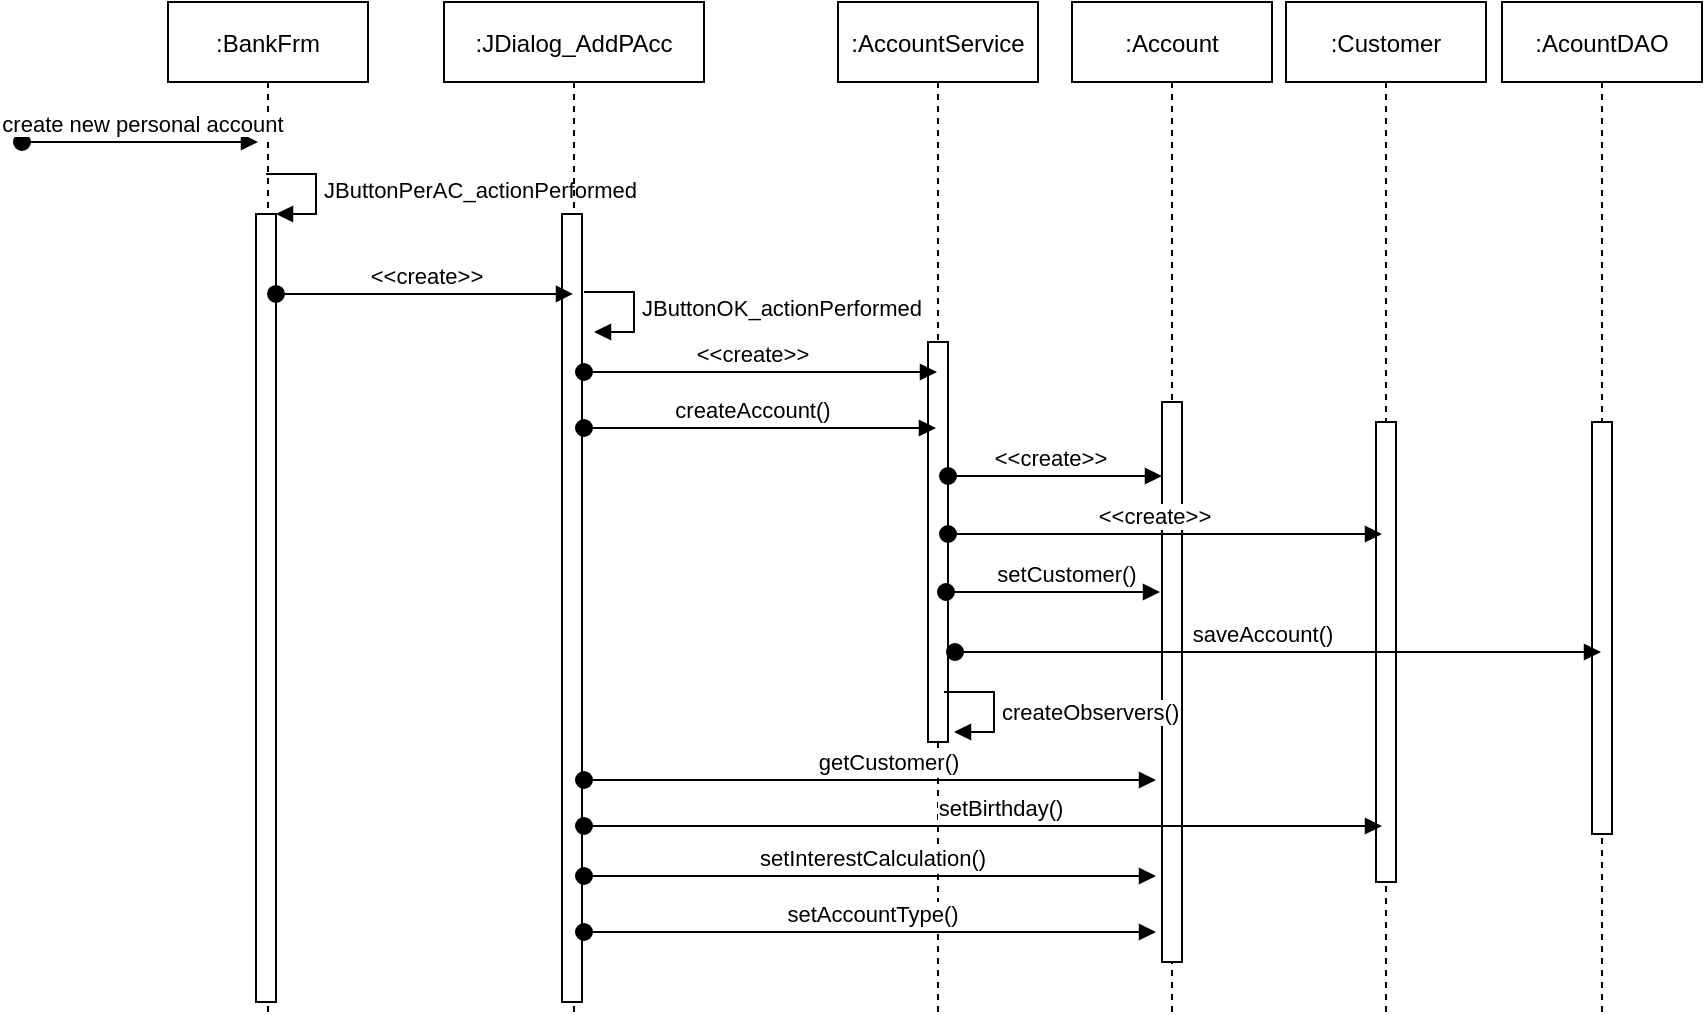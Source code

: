 <mxfile version="13.9.9" type="device"><diagram id="kgpKYQtTHZ0yAKxKKP6v" name="Page-1"><mxGraphModel dx="2959" dy="492" grid="1" gridSize="10" guides="1" tooltips="1" connect="1" arrows="1" fold="1" page="1" pageScale="1" pageWidth="850" pageHeight="1100" math="0" shadow="0"><root><mxCell id="0"/><mxCell id="1" parent="0"/><mxCell id="3nuBFxr9cyL0pnOWT2aG-1" value=":AccountService" style="shape=umlLifeline;perimeter=lifelinePerimeter;container=1;collapsible=0;recursiveResize=0;rounded=0;shadow=0;strokeWidth=1;" parent="1" vertex="1"><mxGeometry x="-442" y="10" width="100" height="505" as="geometry"/></mxCell><mxCell id="eTb7ikXqM6L-fqKEgFi2-3" value="" style="html=1;points=[];perimeter=orthogonalPerimeter;" parent="3nuBFxr9cyL0pnOWT2aG-1" vertex="1"><mxGeometry x="45" y="170" width="10" height="200" as="geometry"/></mxCell><mxCell id="3nuBFxr9cyL0pnOWT2aG-5" value=":Account" style="shape=umlLifeline;perimeter=lifelinePerimeter;container=1;collapsible=0;recursiveResize=0;rounded=0;shadow=0;strokeWidth=1;" parent="1" vertex="1"><mxGeometry x="-325" y="10" width="100" height="505" as="geometry"/></mxCell><mxCell id="3nuBFxr9cyL0pnOWT2aG-6" value="" style="points=[];perimeter=orthogonalPerimeter;rounded=0;shadow=0;strokeWidth=1;" parent="3nuBFxr9cyL0pnOWT2aG-5" vertex="1"><mxGeometry x="45" y="200" width="10" height="280" as="geometry"/></mxCell><mxCell id="tGYBv_ZXslhm_oR53-GK-2" value="&amp;lt;&amp;lt;create&amp;gt;&amp;gt;" style="html=1;verticalAlign=bottom;startArrow=oval;startFill=1;endArrow=block;startSize=8;" edge="1" parent="3nuBFxr9cyL0pnOWT2aG-5"><mxGeometry x="-0.05" width="60" relative="1" as="geometry"><mxPoint x="-62" y="237" as="sourcePoint"/><mxPoint x="45" y="237" as="targetPoint"/><mxPoint as="offset"/></mxGeometry></mxCell><mxCell id="eTb7ikXqM6L-fqKEgFi2-1" value=":Customer" style="shape=umlLifeline;perimeter=lifelinePerimeter;container=1;collapsible=0;recursiveResize=0;rounded=0;shadow=0;strokeWidth=1;" parent="1" vertex="1"><mxGeometry x="-218" y="10" width="100" height="505" as="geometry"/></mxCell><mxCell id="eTb7ikXqM6L-fqKEgFi2-2" value="" style="points=[];perimeter=orthogonalPerimeter;rounded=0;shadow=0;strokeWidth=1;" parent="eTb7ikXqM6L-fqKEgFi2-1" vertex="1"><mxGeometry x="45" y="210" width="10" height="230" as="geometry"/></mxCell><mxCell id="eTb7ikXqM6L-fqKEgFi2-5" value=":BankFrm" style="shape=umlLifeline;perimeter=lifelinePerimeter;container=1;collapsible=0;recursiveResize=0;rounded=0;shadow=0;strokeWidth=1;" parent="1" vertex="1"><mxGeometry x="-777" y="10" width="100" height="505" as="geometry"/></mxCell><mxCell id="eTb7ikXqM6L-fqKEgFi2-6" value="create new personal account" style="verticalAlign=bottom;startArrow=oval;endArrow=block;startSize=8;shadow=0;strokeWidth=1;" parent="eTb7ikXqM6L-fqKEgFi2-5" edge="1"><mxGeometry x="0.027" relative="1" as="geometry"><mxPoint x="-73" y="70" as="sourcePoint"/><mxPoint x="45" y="70" as="targetPoint"/><mxPoint as="offset"/></mxGeometry></mxCell><mxCell id="eTb7ikXqM6L-fqKEgFi2-9" value="" style="html=1;points=[];perimeter=orthogonalPerimeter;" parent="eTb7ikXqM6L-fqKEgFi2-5" vertex="1"><mxGeometry x="44" y="106" width="10" height="394" as="geometry"/></mxCell><mxCell id="eTb7ikXqM6L-fqKEgFi2-10" value="JButtonPerAC_actionPerformed" style="edgeStyle=orthogonalEdgeStyle;html=1;align=left;spacingLeft=2;endArrow=block;rounded=0;entryX=1;entryY=0;" parent="eTb7ikXqM6L-fqKEgFi2-5" target="eTb7ikXqM6L-fqKEgFi2-9" edge="1"><mxGeometry relative="1" as="geometry"><mxPoint x="49" y="86" as="sourcePoint"/><Array as="points"><mxPoint x="74" y="86"/></Array></mxGeometry></mxCell><mxCell id="eTb7ikXqM6L-fqKEgFi2-11" value=":JDialog_AddPAcc" style="shape=umlLifeline;perimeter=lifelinePerimeter;container=1;collapsible=0;recursiveResize=0;rounded=0;shadow=0;strokeWidth=1;" parent="1" vertex="1"><mxGeometry x="-639" y="10" width="130" height="505" as="geometry"/></mxCell><mxCell id="eTb7ikXqM6L-fqKEgFi2-13" value="" style="html=1;points=[];perimeter=orthogonalPerimeter;" parent="eTb7ikXqM6L-fqKEgFi2-11" vertex="1"><mxGeometry x="59" y="106" width="10" height="394" as="geometry"/></mxCell><mxCell id="eTb7ikXqM6L-fqKEgFi2-15" value="&amp;lt;&amp;lt;create&amp;gt;&amp;gt;" style="html=1;verticalAlign=bottom;startArrow=oval;startFill=1;endArrow=block;startSize=8;exitX=0.54;exitY=0.289;exitDx=0;exitDy=0;exitPerimeter=0;" parent="1" target="eTb7ikXqM6L-fqKEgFi2-11" edge="1" source="eTb7ikXqM6L-fqKEgFi2-5"><mxGeometry width="60" relative="1" as="geometry"><mxPoint x="-686" y="140" as="sourcePoint"/><mxPoint x="-626" y="140" as="targetPoint"/></mxGeometry></mxCell><mxCell id="eTb7ikXqM6L-fqKEgFi2-16" value="JButtonOK_actionPerformed" style="edgeStyle=orthogonalEdgeStyle;html=1;align=left;spacingLeft=2;endArrow=block;rounded=0;entryX=1;entryY=0;" parent="1" edge="1"><mxGeometry relative="1" as="geometry"><mxPoint x="-569" y="155" as="sourcePoint"/><Array as="points"><mxPoint x="-544" y="155"/></Array><mxPoint x="-564" y="175.0" as="targetPoint"/></mxGeometry></mxCell><mxCell id="eTb7ikXqM6L-fqKEgFi2-17" value="&amp;lt;&amp;lt;create&amp;gt;&amp;gt;" style="html=1;verticalAlign=bottom;startArrow=oval;startFill=1;endArrow=block;startSize=8;" parent="1" target="3nuBFxr9cyL0pnOWT2aG-1" edge="1"><mxGeometry x="-0.05" width="60" relative="1" as="geometry"><mxPoint x="-569" y="195" as="sourcePoint"/><mxPoint x="-509" y="195" as="targetPoint"/><mxPoint as="offset"/></mxGeometry></mxCell><mxCell id="eTb7ikXqM6L-fqKEgFi2-18" value="createAccount()" style="html=1;verticalAlign=bottom;startArrow=oval;startFill=1;endArrow=block;startSize=8;" parent="1" edge="1"><mxGeometry x="-0.05" width="60" relative="1" as="geometry"><mxPoint x="-569" y="223" as="sourcePoint"/><mxPoint x="-393" y="223" as="targetPoint"/><mxPoint as="offset"/></mxGeometry></mxCell><mxCell id="eTb7ikXqM6L-fqKEgFi2-19" value="getCustomer()" style="html=1;verticalAlign=bottom;startArrow=oval;startFill=1;endArrow=block;startSize=8;" parent="1" edge="1"><mxGeometry x="0.06" width="60" relative="1" as="geometry"><mxPoint x="-569" y="399" as="sourcePoint"/><mxPoint x="-283" y="399" as="targetPoint"/><mxPoint as="offset"/></mxGeometry></mxCell><mxCell id="eTb7ikXqM6L-fqKEgFi2-20" value="setBirthday()" style="html=1;verticalAlign=bottom;startArrow=oval;startFill=1;endArrow=block;startSize=8;" parent="1" edge="1"><mxGeometry x="0.04" width="60" relative="1" as="geometry"><mxPoint x="-569" y="422" as="sourcePoint"/><mxPoint x="-170" y="422" as="targetPoint"/><mxPoint as="offset"/></mxGeometry></mxCell><mxCell id="eTb7ikXqM6L-fqKEgFi2-21" value="setInterestCalculation()" style="html=1;verticalAlign=bottom;startArrow=oval;startFill=1;endArrow=block;startSize=8;" parent="1" edge="1"><mxGeometry x="0.004" width="60" relative="1" as="geometry"><mxPoint x="-569" y="447" as="sourcePoint"/><mxPoint x="-283" y="447" as="targetPoint"/><mxPoint as="offset"/></mxGeometry></mxCell><mxCell id="tGYBv_ZXslhm_oR53-GK-1" value="setAccountType()" style="html=1;verticalAlign=bottom;startArrow=oval;startFill=1;endArrow=block;startSize=8;" edge="1" parent="1"><mxGeometry x="0.004" width="60" relative="1" as="geometry"><mxPoint x="-569" y="475" as="sourcePoint"/><mxPoint x="-283" y="475" as="targetPoint"/><mxPoint as="offset"/></mxGeometry></mxCell><mxCell id="tGYBv_ZXslhm_oR53-GK-3" value="&amp;lt;&amp;lt;create&amp;gt;&amp;gt;" style="html=1;verticalAlign=bottom;startArrow=oval;startFill=1;endArrow=block;startSize=8;" edge="1" parent="1"><mxGeometry x="-0.05" width="60" relative="1" as="geometry"><mxPoint x="-387" y="276" as="sourcePoint"/><mxPoint x="-170" y="276" as="targetPoint"/><mxPoint as="offset"/></mxGeometry></mxCell><mxCell id="tGYBv_ZXslhm_oR53-GK-4" value="setCustomer()" style="html=1;verticalAlign=bottom;startArrow=oval;startFill=1;endArrow=block;startSize=8;" edge="1" parent="1"><mxGeometry x="0.121" width="60" relative="1" as="geometry"><mxPoint x="-388" y="305" as="sourcePoint"/><mxPoint x="-281" y="305" as="targetPoint"/><mxPoint as="offset"/></mxGeometry></mxCell><mxCell id="tGYBv_ZXslhm_oR53-GK-5" value=":AcountDAO" style="shape=umlLifeline;perimeter=lifelinePerimeter;container=1;collapsible=0;recursiveResize=0;rounded=0;shadow=0;strokeWidth=1;" vertex="1" parent="1"><mxGeometry x="-110" y="10" width="100" height="505" as="geometry"/></mxCell><mxCell id="tGYBv_ZXslhm_oR53-GK-6" value="" style="points=[];perimeter=orthogonalPerimeter;rounded=0;shadow=0;strokeWidth=1;" vertex="1" parent="tGYBv_ZXslhm_oR53-GK-5"><mxGeometry x="45" y="210" width="10" height="206" as="geometry"/></mxCell><mxCell id="tGYBv_ZXslhm_oR53-GK-7" value="saveAccount()" style="html=1;verticalAlign=bottom;startArrow=oval;startFill=1;endArrow=block;startSize=8;" edge="1" parent="1" target="tGYBv_ZXslhm_oR53-GK-5"><mxGeometry x="-0.05" width="60" relative="1" as="geometry"><mxPoint x="-383.5" y="335" as="sourcePoint"/><mxPoint x="-166.5" y="335" as="targetPoint"/><mxPoint as="offset"/></mxGeometry></mxCell><mxCell id="tGYBv_ZXslhm_oR53-GK-9" value="createObservers()" style="edgeStyle=orthogonalEdgeStyle;html=1;align=left;spacingLeft=2;endArrow=block;rounded=0;entryX=1;entryY=0;" edge="1" parent="1"><mxGeometry x="0.077" relative="1" as="geometry"><mxPoint x="-389" y="355" as="sourcePoint"/><Array as="points"><mxPoint x="-364" y="355"/></Array><mxPoint x="-384" y="375" as="targetPoint"/><mxPoint as="offset"/></mxGeometry></mxCell></root></mxGraphModel></diagram></mxfile>
